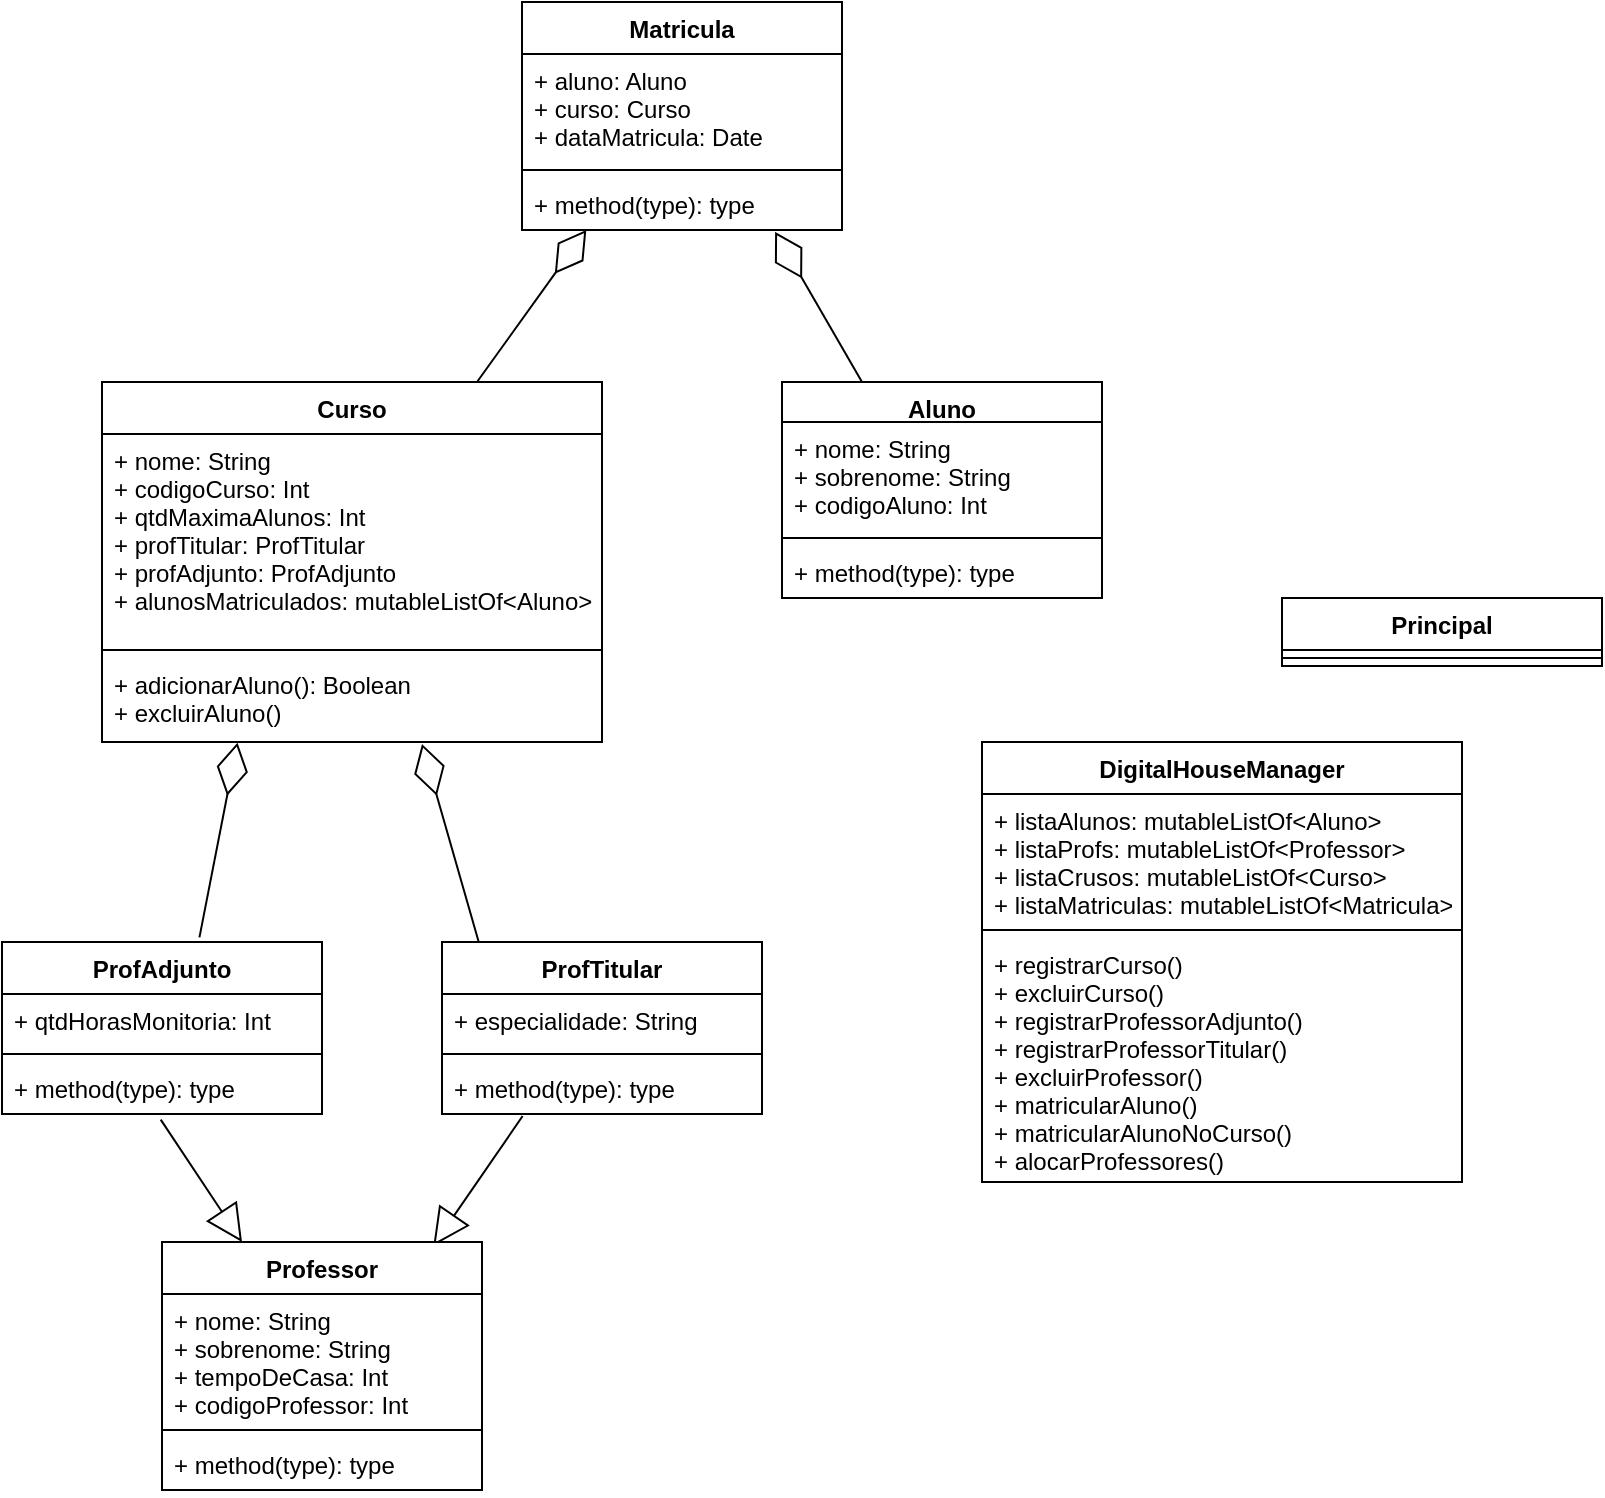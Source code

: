 <mxfile version="13.7.6" type="device"><diagram id="J4Fhx5ySVqnQLErAa5l6" name="Page-1"><mxGraphModel dx="3131" dy="713" grid="1" gridSize="10" guides="1" tooltips="1" connect="1" arrows="1" fold="1" page="1" pageScale="1" pageWidth="850" pageHeight="1100" math="0" shadow="0"><root><mxCell id="0"/><mxCell id="1" parent="0"/><mxCell id="slBJOf5cmzynUeOVuxHL-15" value="" style="endArrow=block;endSize=16;endFill=0;html=1;exitX=0.252;exitY=1.039;exitDx=0;exitDy=0;exitPerimeter=0;entryX=0.848;entryY=0.015;entryDx=0;entryDy=0;entryPerimeter=0;" parent="1" source="slBJOf5cmzynUeOVuxHL-6" target="slBJOf5cmzynUeOVuxHL-11" edge="1"><mxGeometry width="160" relative="1" as="geometry"><mxPoint x="-1099" y="566" as="sourcePoint"/><mxPoint x="-1320" y="633" as="targetPoint"/></mxGeometry></mxCell><mxCell id="slBJOf5cmzynUeOVuxHL-17" value="" style="endArrow=diamondThin;endFill=0;endSize=24;html=1;entryX=0.791;entryY=1.035;entryDx=0;entryDy=0;entryPerimeter=0;exitX=0.25;exitY=0;exitDx=0;exitDy=0;" parent="1" source="yDU6y2kVKk_YVoCaQCtp-1" target="GADwbQCfjV7T5i5HMJWI-10" edge="1"><mxGeometry width="160" relative="1" as="geometry"><mxPoint x="-900" y="290" as="sourcePoint"/><mxPoint x="-740" y="290" as="targetPoint"/></mxGeometry></mxCell><mxCell id="slBJOf5cmzynUeOVuxHL-18" value="" style="endArrow=diamondThin;endFill=0;endSize=24;html=1;entryX=0.201;entryY=1;entryDx=0;entryDy=0;entryPerimeter=0;exitX=0.75;exitY=0;exitDx=0;exitDy=0;" parent="1" source="yDU6y2kVKk_YVoCaQCtp-5" target="GADwbQCfjV7T5i5HMJWI-10" edge="1"><mxGeometry width="160" relative="1" as="geometry"><mxPoint x="-1320" y="180" as="sourcePoint"/><mxPoint x="-740" y="290" as="targetPoint"/></mxGeometry></mxCell><mxCell id="slBJOf5cmzynUeOVuxHL-16" value="" style="endArrow=block;endSize=16;endFill=0;html=1;entryX=0.25;entryY=0;entryDx=0;entryDy=0;exitX=0.496;exitY=1.108;exitDx=0;exitDy=0;exitPerimeter=0;" parent="1" source="slBJOf5cmzynUeOVuxHL-10" target="slBJOf5cmzynUeOVuxHL-11" edge="1"><mxGeometry width="160" relative="1" as="geometry"><mxPoint x="-1592" y="383" as="sourcePoint"/><mxPoint x="-1500" y="453" as="targetPoint"/><Array as="points"/></mxGeometry></mxCell><mxCell id="slBJOf5cmzynUeOVuxHL-21" value="" style="endArrow=diamondThin;endFill=0;endSize=24;html=1;exitX=0.117;exitY=0.015;exitDx=0;exitDy=0;exitPerimeter=0;" parent="1" source="slBJOf5cmzynUeOVuxHL-3" edge="1"><mxGeometry width="160" relative="1" as="geometry"><mxPoint x="-1220" y="440" as="sourcePoint"/><mxPoint x="-1330" y="381" as="targetPoint"/></mxGeometry></mxCell><mxCell id="slBJOf5cmzynUeOVuxHL-22" value="" style="endArrow=diamondThin;endFill=0;endSize=24;html=1;entryX=0.271;entryY=1.009;entryDx=0;entryDy=0;entryPerimeter=0;exitX=0.617;exitY=-0.027;exitDx=0;exitDy=0;exitPerimeter=0;" parent="1" source="slBJOf5cmzynUeOVuxHL-7" target="yDU6y2kVKk_YVoCaQCtp-8" edge="1"><mxGeometry width="160" relative="1" as="geometry"><mxPoint x="-1370" y="440" as="sourcePoint"/><mxPoint x="-740" y="470" as="targetPoint"/></mxGeometry></mxCell><mxCell id="GADwbQCfjV7T5i5HMJWI-7" value="Matricula" style="swimlane;fontStyle=1;align=center;verticalAlign=top;childLayout=stackLayout;horizontal=1;startSize=26;horizontalStack=0;resizeParent=1;resizeParentMax=0;resizeLast=0;collapsible=1;marginBottom=0;" parent="1" vertex="1"><mxGeometry x="-1280" y="10" width="160" height="114" as="geometry"/></mxCell><mxCell id="GADwbQCfjV7T5i5HMJWI-8" value="+ aluno: Aluno&#10;+ curso: Curso&#10;+ dataMatricula: Date" style="text;strokeColor=none;fillColor=none;align=left;verticalAlign=top;spacingLeft=4;spacingRight=4;overflow=hidden;rotatable=0;points=[[0,0.5],[1,0.5]];portConstraint=eastwest;" parent="GADwbQCfjV7T5i5HMJWI-7" vertex="1"><mxGeometry y="26" width="160" height="54" as="geometry"/></mxCell><mxCell id="GADwbQCfjV7T5i5HMJWI-9" value="" style="line;strokeWidth=1;fillColor=none;align=left;verticalAlign=middle;spacingTop=-1;spacingLeft=3;spacingRight=3;rotatable=0;labelPosition=right;points=[];portConstraint=eastwest;" parent="GADwbQCfjV7T5i5HMJWI-7" vertex="1"><mxGeometry y="80" width="160" height="8" as="geometry"/></mxCell><mxCell id="GADwbQCfjV7T5i5HMJWI-10" value="+ method(type): type" style="text;strokeColor=none;fillColor=none;align=left;verticalAlign=top;spacingLeft=4;spacingRight=4;overflow=hidden;rotatable=0;points=[[0,0.5],[1,0.5]];portConstraint=eastwest;" parent="GADwbQCfjV7T5i5HMJWI-7" vertex="1"><mxGeometry y="88" width="160" height="26" as="geometry"/></mxCell><mxCell id="yDU6y2kVKk_YVoCaQCtp-5" value="Curso" style="swimlane;fontStyle=1;align=center;verticalAlign=top;childLayout=stackLayout;horizontal=1;startSize=26;horizontalStack=0;resizeParent=1;resizeParentMax=0;resizeLast=0;collapsible=1;marginBottom=0;" parent="1" vertex="1"><mxGeometry x="-1490" y="200" width="250" height="180" as="geometry"/></mxCell><mxCell id="yDU6y2kVKk_YVoCaQCtp-6" value="+ nome: String&#10;+ codigoCurso: Int&#10;+ qtdMaximaAlunos: Int&#10;+ profTitular: ProfTitular&#10;+ profAdjunto: ProfAdjunto&#10;+ alunosMatriculados: mutableListOf&lt;Aluno&gt;" style="text;strokeColor=none;fillColor=none;align=left;verticalAlign=top;spacingLeft=4;spacingRight=4;overflow=hidden;rotatable=0;points=[[0,0.5],[1,0.5]];portConstraint=eastwest;" parent="yDU6y2kVKk_YVoCaQCtp-5" vertex="1"><mxGeometry y="26" width="250" height="104" as="geometry"/></mxCell><mxCell id="yDU6y2kVKk_YVoCaQCtp-7" value="" style="line;strokeWidth=1;fillColor=none;align=left;verticalAlign=middle;spacingTop=-1;spacingLeft=3;spacingRight=3;rotatable=0;labelPosition=right;points=[];portConstraint=eastwest;" parent="yDU6y2kVKk_YVoCaQCtp-5" vertex="1"><mxGeometry y="130" width="250" height="8" as="geometry"/></mxCell><mxCell id="yDU6y2kVKk_YVoCaQCtp-8" value="+ adicionarAluno(): Boolean&#10;+ excluirAluno()" style="text;strokeColor=none;fillColor=none;align=left;verticalAlign=top;spacingLeft=4;spacingRight=4;overflow=hidden;rotatable=0;points=[[0,0.5],[1,0.5]];portConstraint=eastwest;" parent="yDU6y2kVKk_YVoCaQCtp-5" vertex="1"><mxGeometry y="138" width="250" height="42" as="geometry"/></mxCell><mxCell id="yDU6y2kVKk_YVoCaQCtp-1" value="Aluno" style="swimlane;fontStyle=1;align=center;verticalAlign=top;childLayout=stackLayout;horizontal=1;startSize=20;horizontalStack=0;resizeParent=1;resizeParentMax=0;resizeLast=0;collapsible=1;marginBottom=0;" parent="1" vertex="1"><mxGeometry x="-1150" y="200" width="160" height="108" as="geometry"/></mxCell><mxCell id="yDU6y2kVKk_YVoCaQCtp-2" value="+ nome: String&#10;+ sobrenome: String&#10;+ codigoAluno: Int" style="text;strokeColor=none;fillColor=none;align=left;verticalAlign=top;spacingLeft=4;spacingRight=4;overflow=hidden;rotatable=0;points=[[0,0.5],[1,0.5]];portConstraint=eastwest;" parent="yDU6y2kVKk_YVoCaQCtp-1" vertex="1"><mxGeometry y="20" width="160" height="54" as="geometry"/></mxCell><mxCell id="yDU6y2kVKk_YVoCaQCtp-3" value="" style="line;strokeWidth=1;fillColor=none;align=left;verticalAlign=middle;spacingTop=-1;spacingLeft=3;spacingRight=3;rotatable=0;labelPosition=right;points=[];portConstraint=eastwest;" parent="yDU6y2kVKk_YVoCaQCtp-1" vertex="1"><mxGeometry y="74" width="160" height="8" as="geometry"/></mxCell><mxCell id="yDU6y2kVKk_YVoCaQCtp-4" value="+ method(type): type" style="text;strokeColor=none;fillColor=none;align=left;verticalAlign=top;spacingLeft=4;spacingRight=4;overflow=hidden;rotatable=0;points=[[0,0.5],[1,0.5]];portConstraint=eastwest;" parent="yDU6y2kVKk_YVoCaQCtp-1" vertex="1"><mxGeometry y="82" width="160" height="26" as="geometry"/></mxCell><mxCell id="slBJOf5cmzynUeOVuxHL-7" value="ProfAdjunto" style="swimlane;fontStyle=1;align=center;verticalAlign=top;childLayout=stackLayout;horizontal=1;startSize=26;horizontalStack=0;resizeParent=1;resizeParentMax=0;resizeLast=0;collapsible=1;marginBottom=0;" parent="1" vertex="1"><mxGeometry x="-1540" y="480" width="160" height="86" as="geometry"/></mxCell><mxCell id="slBJOf5cmzynUeOVuxHL-8" value="+ qtdHorasMonitoria: Int" style="text;strokeColor=none;fillColor=none;align=left;verticalAlign=top;spacingLeft=4;spacingRight=4;overflow=hidden;rotatable=0;points=[[0,0.5],[1,0.5]];portConstraint=eastwest;" parent="slBJOf5cmzynUeOVuxHL-7" vertex="1"><mxGeometry y="26" width="160" height="26" as="geometry"/></mxCell><mxCell id="slBJOf5cmzynUeOVuxHL-9" value="" style="line;strokeWidth=1;fillColor=none;align=left;verticalAlign=middle;spacingTop=-1;spacingLeft=3;spacingRight=3;rotatable=0;labelPosition=right;points=[];portConstraint=eastwest;" parent="slBJOf5cmzynUeOVuxHL-7" vertex="1"><mxGeometry y="52" width="160" height="8" as="geometry"/></mxCell><mxCell id="slBJOf5cmzynUeOVuxHL-10" value="+ method(type): type" style="text;strokeColor=none;fillColor=none;align=left;verticalAlign=top;spacingLeft=4;spacingRight=4;overflow=hidden;rotatable=0;points=[[0,0.5],[1,0.5]];portConstraint=eastwest;" parent="slBJOf5cmzynUeOVuxHL-7" vertex="1"><mxGeometry y="60" width="160" height="26" as="geometry"/></mxCell><mxCell id="slBJOf5cmzynUeOVuxHL-3" value="ProfTitular" style="swimlane;fontStyle=1;align=center;verticalAlign=top;childLayout=stackLayout;horizontal=1;startSize=26;horizontalStack=0;resizeParent=1;resizeParentMax=0;resizeLast=0;collapsible=1;marginBottom=0;" parent="1" vertex="1"><mxGeometry x="-1320" y="480" width="160" height="86" as="geometry"/></mxCell><mxCell id="slBJOf5cmzynUeOVuxHL-4" value="+ especialidade: String" style="text;strokeColor=none;fillColor=none;align=left;verticalAlign=top;spacingLeft=4;spacingRight=4;overflow=hidden;rotatable=0;points=[[0,0.5],[1,0.5]];portConstraint=eastwest;" parent="slBJOf5cmzynUeOVuxHL-3" vertex="1"><mxGeometry y="26" width="160" height="26" as="geometry"/></mxCell><mxCell id="slBJOf5cmzynUeOVuxHL-5" value="" style="line;strokeWidth=1;fillColor=none;align=left;verticalAlign=middle;spacingTop=-1;spacingLeft=3;spacingRight=3;rotatable=0;labelPosition=right;points=[];portConstraint=eastwest;" parent="slBJOf5cmzynUeOVuxHL-3" vertex="1"><mxGeometry y="52" width="160" height="8" as="geometry"/></mxCell><mxCell id="slBJOf5cmzynUeOVuxHL-6" value="+ method(type): type" style="text;strokeColor=none;fillColor=none;align=left;verticalAlign=top;spacingLeft=4;spacingRight=4;overflow=hidden;rotatable=0;points=[[0,0.5],[1,0.5]];portConstraint=eastwest;" parent="slBJOf5cmzynUeOVuxHL-3" vertex="1"><mxGeometry y="60" width="160" height="26" as="geometry"/></mxCell><mxCell id="GADwbQCfjV7T5i5HMJWI-11" value="DigitalHouseManager" style="swimlane;fontStyle=1;align=center;verticalAlign=top;childLayout=stackLayout;horizontal=1;startSize=26;horizontalStack=0;resizeParent=1;resizeParentMax=0;resizeLast=0;collapsible=1;marginBottom=0;" parent="1" vertex="1"><mxGeometry x="-1050" y="380" width="240" height="220" as="geometry"/></mxCell><mxCell id="GADwbQCfjV7T5i5HMJWI-12" value="+ listaAlunos: mutableListOf&lt;Aluno&gt;&#10;+ listaProfs: mutableListOf&lt;Professor&gt;&#10;+ listaCrusos: mutableListOf&lt;Curso&gt;&#10;+ listaMatriculas: mutableListOf&lt;Matricula&gt;" style="text;strokeColor=none;fillColor=none;align=left;verticalAlign=top;spacingLeft=4;spacingRight=4;overflow=hidden;rotatable=0;points=[[0,0.5],[1,0.5]];portConstraint=eastwest;" parent="GADwbQCfjV7T5i5HMJWI-11" vertex="1"><mxGeometry y="26" width="240" height="64" as="geometry"/></mxCell><mxCell id="GADwbQCfjV7T5i5HMJWI-13" value="" style="line;strokeWidth=1;fillColor=none;align=left;verticalAlign=middle;spacingTop=-1;spacingLeft=3;spacingRight=3;rotatable=0;labelPosition=right;points=[];portConstraint=eastwest;" parent="GADwbQCfjV7T5i5HMJWI-11" vertex="1"><mxGeometry y="90" width="240" height="8" as="geometry"/></mxCell><mxCell id="GADwbQCfjV7T5i5HMJWI-14" value="+ registrarCurso()&#10;+ excluirCurso()&#10;+ registrarProfessorAdjunto()&#10;+ registrarProfessorTitular()&#10;+ excluirProfessor()&#10;+ matricularAluno()&#10;+ matricularAlunoNoCurso()&#10;+ alocarProfessores()" style="text;strokeColor=none;fillColor=none;align=left;verticalAlign=top;spacingLeft=4;spacingRight=4;overflow=hidden;rotatable=0;points=[[0,0.5],[1,0.5]];portConstraint=eastwest;" parent="GADwbQCfjV7T5i5HMJWI-11" vertex="1"><mxGeometry y="98" width="240" height="122" as="geometry"/></mxCell><mxCell id="GADwbQCfjV7T5i5HMJWI-15" value="Principal" style="swimlane;fontStyle=1;align=center;verticalAlign=top;childLayout=stackLayout;horizontal=1;startSize=26;horizontalStack=0;resizeParent=1;resizeParentMax=0;resizeLast=0;collapsible=1;marginBottom=0;" parent="1" vertex="1"><mxGeometry x="-900" y="308" width="160" height="34" as="geometry"/></mxCell><mxCell id="GADwbQCfjV7T5i5HMJWI-17" value="" style="line;strokeWidth=1;fillColor=none;align=left;verticalAlign=middle;spacingTop=-1;spacingLeft=3;spacingRight=3;rotatable=0;labelPosition=right;points=[];portConstraint=eastwest;" parent="GADwbQCfjV7T5i5HMJWI-15" vertex="1"><mxGeometry y="26" width="160" height="8" as="geometry"/></mxCell><mxCell id="slBJOf5cmzynUeOVuxHL-11" value="Professor" style="swimlane;fontStyle=1;align=center;verticalAlign=top;childLayout=stackLayout;horizontal=1;startSize=26;horizontalStack=0;resizeParent=1;resizeParentMax=0;resizeLast=0;collapsible=1;marginBottom=0;" parent="1" vertex="1"><mxGeometry x="-1460" y="630" width="160" height="124" as="geometry"/></mxCell><mxCell id="slBJOf5cmzynUeOVuxHL-12" value="+ nome: String&#10;+ sobrenome: String&#10;+ tempoDeCasa: Int&#10;+ codigoProfessor: Int" style="text;strokeColor=none;fillColor=none;align=left;verticalAlign=top;spacingLeft=4;spacingRight=4;overflow=hidden;rotatable=0;points=[[0,0.5],[1,0.5]];portConstraint=eastwest;" parent="slBJOf5cmzynUeOVuxHL-11" vertex="1"><mxGeometry y="26" width="160" height="64" as="geometry"/></mxCell><mxCell id="slBJOf5cmzynUeOVuxHL-13" value="" style="line;strokeWidth=1;fillColor=none;align=left;verticalAlign=middle;spacingTop=-1;spacingLeft=3;spacingRight=3;rotatable=0;labelPosition=right;points=[];portConstraint=eastwest;" parent="slBJOf5cmzynUeOVuxHL-11" vertex="1"><mxGeometry y="90" width="160" height="8" as="geometry"/></mxCell><mxCell id="slBJOf5cmzynUeOVuxHL-14" value="+ method(type): type" style="text;strokeColor=none;fillColor=none;align=left;verticalAlign=top;spacingLeft=4;spacingRight=4;overflow=hidden;rotatable=0;points=[[0,0.5],[1,0.5]];portConstraint=eastwest;" parent="slBJOf5cmzynUeOVuxHL-11" vertex="1"><mxGeometry y="98" width="160" height="26" as="geometry"/></mxCell></root></mxGraphModel></diagram></mxfile>